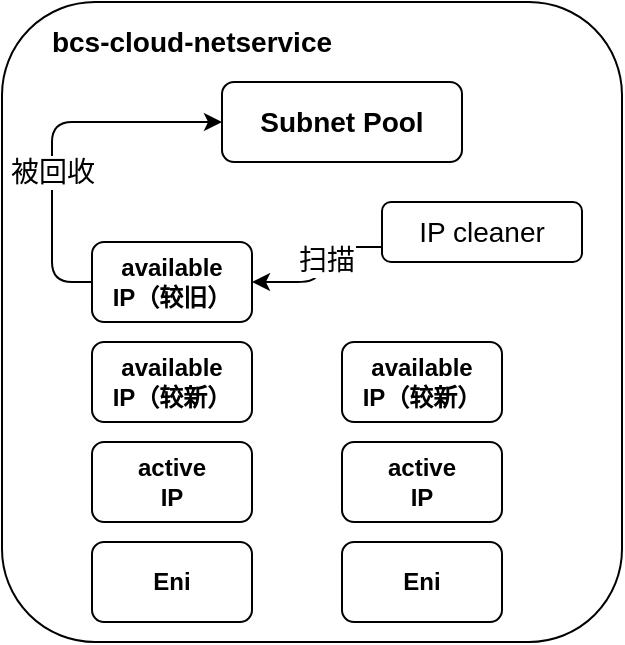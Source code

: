 <mxfile version="11.1.1" type="device"><diagram id="tpg96A_qo9ry7XSyOxa_" name="Page-1"><mxGraphModel dx="946" dy="581" grid="1" gridSize="10" guides="1" tooltips="1" connect="1" arrows="1" fold="1" page="1" pageScale="1" pageWidth="827" pageHeight="1169" math="0" shadow="0"><root><mxCell id="0"/><mxCell id="1" parent="0"/><mxCell id="fxoOU6OegYZfYom3lh1P-1" value="" style="rounded=1;whiteSpace=wrap;html=1;" vertex="1" parent="1"><mxGeometry x="260" y="110" width="310" height="320" as="geometry"/></mxCell><mxCell id="fxoOU6OegYZfYom3lh1P-3" value="Eni" style="rounded=1;whiteSpace=wrap;html=1;fontStyle=1" vertex="1" parent="1"><mxGeometry x="305" y="380" width="80" height="40" as="geometry"/></mxCell><mxCell id="fxoOU6OegYZfYom3lh1P-4" value="Subnet Pool" style="rounded=1;whiteSpace=wrap;html=1;fontSize=14;fontStyle=1" vertex="1" parent="1"><mxGeometry x="370" y="150" width="120" height="40" as="geometry"/></mxCell><mxCell id="fxoOU6OegYZfYom3lh1P-6" value="Eni" style="rounded=1;whiteSpace=wrap;html=1;fontStyle=1" vertex="1" parent="1"><mxGeometry x="430" y="380" width="80" height="40" as="geometry"/></mxCell><mxCell id="fxoOU6OegYZfYom3lh1P-7" value="active&lt;br&gt;IP" style="rounded=1;whiteSpace=wrap;html=1;fontStyle=1" vertex="1" parent="1"><mxGeometry x="305" y="330" width="80" height="40" as="geometry"/></mxCell><mxCell id="fxoOU6OegYZfYom3lh1P-8" value="active&lt;br&gt;IP" style="rounded=1;whiteSpace=wrap;html=1;fontStyle=1" vertex="1" parent="1"><mxGeometry x="430" y="330" width="80" height="40" as="geometry"/></mxCell><mxCell id="fxoOU6OegYZfYom3lh1P-9" value="available&lt;br&gt;IP（较新）" style="rounded=1;whiteSpace=wrap;html=1;fontStyle=1" vertex="1" parent="1"><mxGeometry x="305" y="280" width="80" height="40" as="geometry"/></mxCell><mxCell id="fxoOU6OegYZfYom3lh1P-10" value="available&lt;br&gt;IP（较新）" style="rounded=1;whiteSpace=wrap;html=1;fontStyle=1" vertex="1" parent="1"><mxGeometry x="430" y="280" width="80" height="40" as="geometry"/></mxCell><mxCell id="fxoOU6OegYZfYom3lh1P-18" style="edgeStyle=orthogonalEdgeStyle;rounded=1;orthogonalLoop=1;jettySize=auto;html=1;exitX=0;exitY=0.5;exitDx=0;exitDy=0;entryX=0;entryY=0.5;entryDx=0;entryDy=0;fontSize=14;" edge="1" parent="1" source="fxoOU6OegYZfYom3lh1P-11" target="fxoOU6OegYZfYom3lh1P-4"><mxGeometry relative="1" as="geometry"/></mxCell><mxCell id="fxoOU6OegYZfYom3lh1P-20" value="被回收" style="text;html=1;resizable=0;points=[];align=center;verticalAlign=middle;labelBackgroundColor=#ffffff;fontSize=14;" vertex="1" connectable="0" parent="fxoOU6OegYZfYom3lh1P-18"><mxGeometry x="-0.189" relative="1" as="geometry"><mxPoint as="offset"/></mxGeometry></mxCell><mxCell id="fxoOU6OegYZfYom3lh1P-11" value="available&lt;br&gt;IP（较旧）" style="rounded=1;whiteSpace=wrap;html=1;fontStyle=1" vertex="1" parent="1"><mxGeometry x="305" y="230" width="80" height="40" as="geometry"/></mxCell><mxCell id="fxoOU6OegYZfYom3lh1P-13" value="bcs-cloud-netservice" style="text;html=1;strokeColor=none;fillColor=none;align=center;verticalAlign=middle;whiteSpace=wrap;rounded=0;fontStyle=1;fontSize=14;" vertex="1" parent="1"><mxGeometry x="270" y="120" width="170" height="20" as="geometry"/></mxCell><mxCell id="fxoOU6OegYZfYom3lh1P-17" style="edgeStyle=orthogonalEdgeStyle;rounded=1;orthogonalLoop=1;jettySize=auto;html=1;exitX=0;exitY=0.75;exitDx=0;exitDy=0;entryX=1;entryY=0.5;entryDx=0;entryDy=0;fontSize=14;" edge="1" parent="1" source="fxoOU6OegYZfYom3lh1P-16" target="fxoOU6OegYZfYom3lh1P-11"><mxGeometry relative="1" as="geometry"/></mxCell><mxCell id="fxoOU6OegYZfYom3lh1P-19" value="扫描" style="text;html=1;resizable=0;points=[];align=center;verticalAlign=middle;labelBackgroundColor=#ffffff;fontSize=14;" vertex="1" connectable="0" parent="fxoOU6OegYZfYom3lh1P-17"><mxGeometry x="-0.323" y="6" relative="1" as="geometry"><mxPoint as="offset"/></mxGeometry></mxCell><mxCell id="fxoOU6OegYZfYom3lh1P-16" value="IP cleaner" style="rounded=1;whiteSpace=wrap;html=1;fontSize=14;" vertex="1" parent="1"><mxGeometry x="450" y="210" width="100" height="30" as="geometry"/></mxCell></root></mxGraphModel></diagram></mxfile>